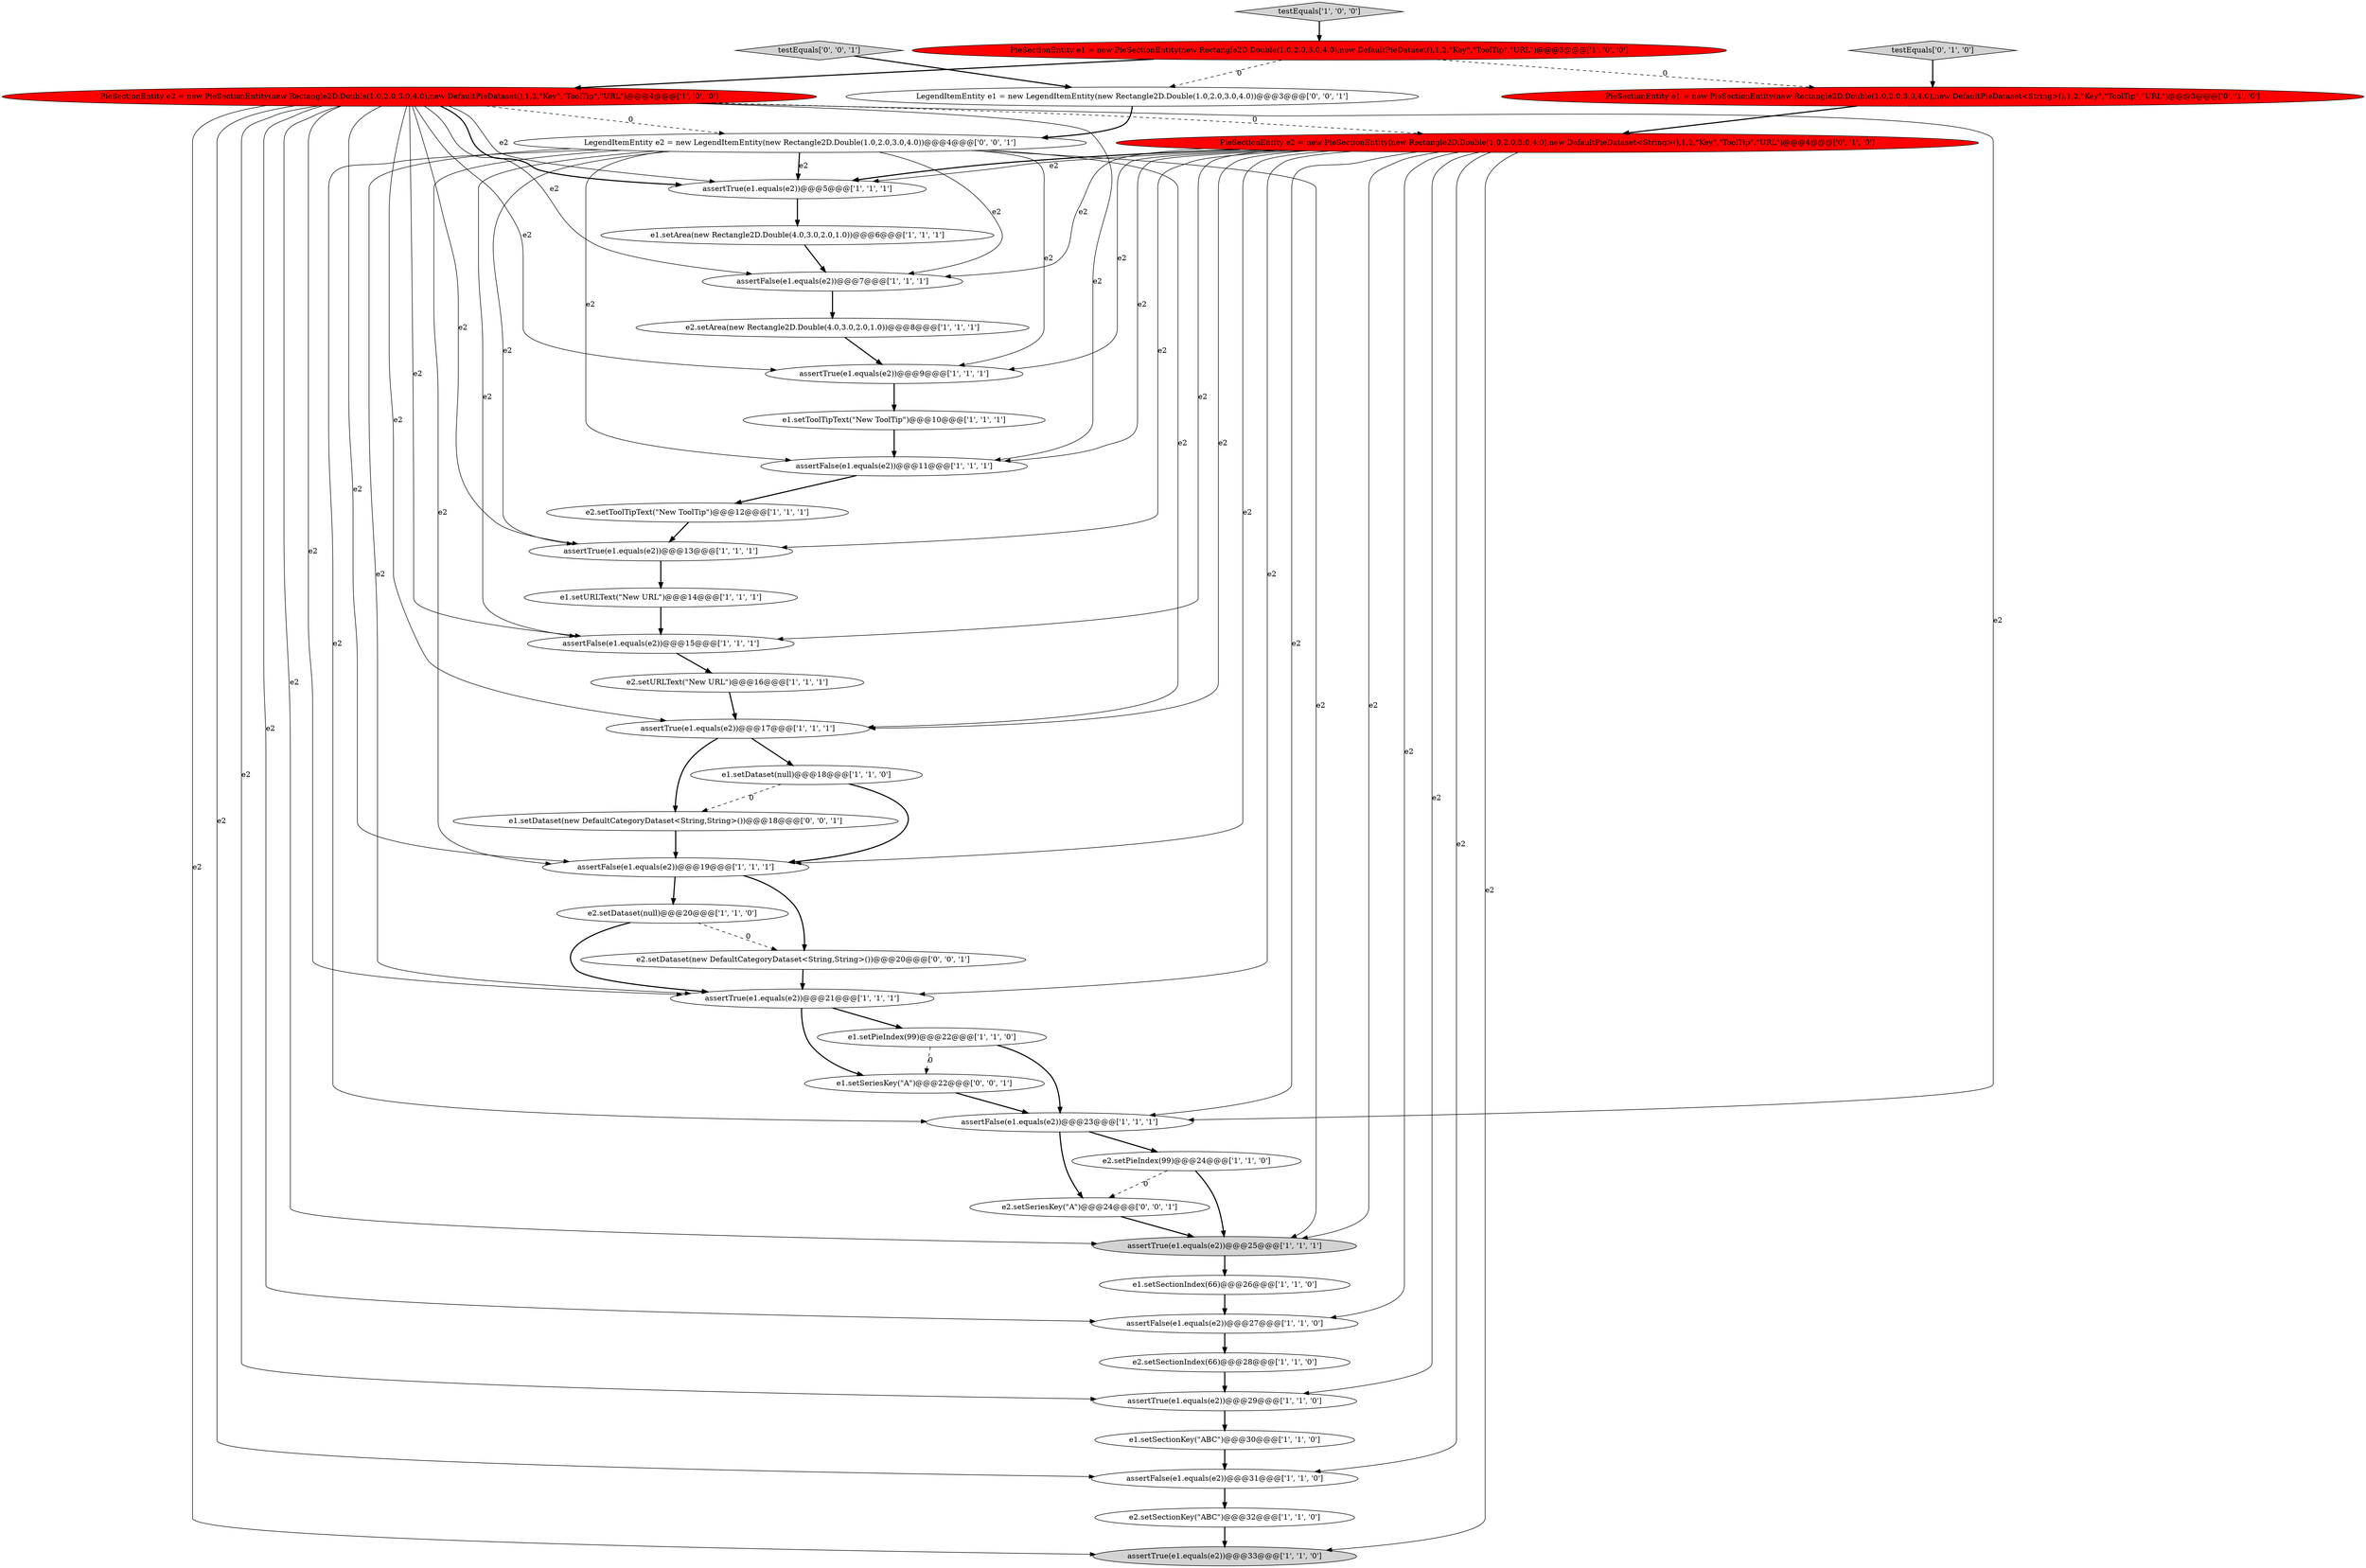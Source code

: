 digraph {
29 [style = filled, label = "assertFalse(e1.equals(e2))@@@7@@@['1', '1', '1']", fillcolor = white, shape = ellipse image = "AAA0AAABBB1BBB"];
37 [style = filled, label = "e2.setDataset(new DefaultCategoryDataset<String,String>())@@@20@@@['0', '0', '1']", fillcolor = white, shape = ellipse image = "AAA0AAABBB3BBB"];
35 [style = filled, label = "e2.setSeriesKey(\"A\")@@@24@@@['0', '0', '1']", fillcolor = white, shape = ellipse image = "AAA0AAABBB3BBB"];
19 [style = filled, label = "assertTrue(e1.equals(e2))@@@21@@@['1', '1', '1']", fillcolor = white, shape = ellipse image = "AAA0AAABBB1BBB"];
22 [style = filled, label = "e1.setSectionKey(\"ABC\")@@@30@@@['1', '1', '0']", fillcolor = white, shape = ellipse image = "AAA0AAABBB1BBB"];
30 [style = filled, label = "PieSectionEntity e1 = new PieSectionEntity(new Rectangle2D.Double(1.0,2.0,3.0,4.0),new DefaultPieDataset(),1,2,\"Key\",\"ToolTip\",\"URL\")@@@3@@@['1', '0', '0']", fillcolor = red, shape = ellipse image = "AAA1AAABBB1BBB"];
11 [style = filled, label = "e2.setPieIndex(99)@@@24@@@['1', '1', '0']", fillcolor = white, shape = ellipse image = "AAA0AAABBB1BBB"];
0 [style = filled, label = "assertTrue(e1.equals(e2))@@@13@@@['1', '1', '1']", fillcolor = white, shape = ellipse image = "AAA0AAABBB1BBB"];
9 [style = filled, label = "e1.setSectionIndex(66)@@@26@@@['1', '1', '0']", fillcolor = white, shape = ellipse image = "AAA0AAABBB1BBB"];
34 [style = filled, label = "testEquals['0', '1', '0']", fillcolor = lightgray, shape = diamond image = "AAA0AAABBB2BBB"];
40 [style = filled, label = "testEquals['0', '0', '1']", fillcolor = lightgray, shape = diamond image = "AAA0AAABBB3BBB"];
8 [style = filled, label = "assertFalse(e1.equals(e2))@@@15@@@['1', '1', '1']", fillcolor = white, shape = ellipse image = "AAA0AAABBB1BBB"];
18 [style = filled, label = "e1.setToolTipText(\"New ToolTip\")@@@10@@@['1', '1', '1']", fillcolor = white, shape = ellipse image = "AAA0AAABBB1BBB"];
23 [style = filled, label = "testEquals['1', '0', '0']", fillcolor = lightgray, shape = diamond image = "AAA0AAABBB1BBB"];
16 [style = filled, label = "PieSectionEntity e2 = new PieSectionEntity(new Rectangle2D.Double(1.0,2.0,3.0,4.0),new DefaultPieDataset(),1,2,\"Key\",\"ToolTip\",\"URL\")@@@4@@@['1', '0', '0']", fillcolor = red, shape = ellipse image = "AAA1AAABBB1BBB"];
31 [style = filled, label = "e2.setToolTipText(\"New ToolTip\")@@@12@@@['1', '1', '1']", fillcolor = white, shape = ellipse image = "AAA0AAABBB1BBB"];
26 [style = filled, label = "e2.setSectionIndex(66)@@@28@@@['1', '1', '0']", fillcolor = white, shape = ellipse image = "AAA0AAABBB1BBB"];
7 [style = filled, label = "e2.setArea(new Rectangle2D.Double(4.0,3.0,2.0,1.0))@@@8@@@['1', '1', '1']", fillcolor = white, shape = ellipse image = "AAA0AAABBB1BBB"];
3 [style = filled, label = "assertFalse(e1.equals(e2))@@@31@@@['1', '1', '0']", fillcolor = white, shape = ellipse image = "AAA0AAABBB1BBB"];
39 [style = filled, label = "e1.setDataset(new DefaultCategoryDataset<String,String>())@@@18@@@['0', '0', '1']", fillcolor = white, shape = ellipse image = "AAA0AAABBB3BBB"];
27 [style = filled, label = "e1.setArea(new Rectangle2D.Double(4.0,3.0,2.0,1.0))@@@6@@@['1', '1', '1']", fillcolor = white, shape = ellipse image = "AAA0AAABBB1BBB"];
10 [style = filled, label = "assertTrue(e1.equals(e2))@@@25@@@['1', '1', '1']", fillcolor = lightgray, shape = ellipse image = "AAA0AAABBB1BBB"];
36 [style = filled, label = "LegendItemEntity e1 = new LegendItemEntity(new Rectangle2D.Double(1.0,2.0,3.0,4.0))@@@3@@@['0', '0', '1']", fillcolor = white, shape = ellipse image = "AAA0AAABBB3BBB"];
41 [style = filled, label = "e1.setSeriesKey(\"A\")@@@22@@@['0', '0', '1']", fillcolor = white, shape = ellipse image = "AAA0AAABBB3BBB"];
28 [style = filled, label = "assertTrue(e1.equals(e2))@@@9@@@['1', '1', '1']", fillcolor = white, shape = ellipse image = "AAA0AAABBB1BBB"];
33 [style = filled, label = "PieSectionEntity e2 = new PieSectionEntity(new Rectangle2D.Double(1.0,2.0,3.0,4.0),new DefaultPieDataset<String>(),1,2,\"Key\",\"ToolTip\",\"URL\")@@@4@@@['0', '1', '0']", fillcolor = red, shape = ellipse image = "AAA1AAABBB2BBB"];
12 [style = filled, label = "e2.setSectionKey(\"ABC\")@@@32@@@['1', '1', '0']", fillcolor = white, shape = ellipse image = "AAA0AAABBB1BBB"];
5 [style = filled, label = "assertFalse(e1.equals(e2))@@@23@@@['1', '1', '1']", fillcolor = white, shape = ellipse image = "AAA0AAABBB1BBB"];
13 [style = filled, label = "e2.setURLText(\"New URL\")@@@16@@@['1', '1', '1']", fillcolor = white, shape = ellipse image = "AAA0AAABBB1BBB"];
14 [style = filled, label = "assertTrue(e1.equals(e2))@@@33@@@['1', '1', '0']", fillcolor = lightgray, shape = ellipse image = "AAA0AAABBB1BBB"];
24 [style = filled, label = "assertTrue(e1.equals(e2))@@@5@@@['1', '1', '1']", fillcolor = white, shape = ellipse image = "AAA0AAABBB1BBB"];
15 [style = filled, label = "assertFalse(e1.equals(e2))@@@27@@@['1', '1', '0']", fillcolor = white, shape = ellipse image = "AAA0AAABBB1BBB"];
1 [style = filled, label = "assertFalse(e1.equals(e2))@@@19@@@['1', '1', '1']", fillcolor = white, shape = ellipse image = "AAA0AAABBB1BBB"];
21 [style = filled, label = "assertTrue(e1.equals(e2))@@@17@@@['1', '1', '1']", fillcolor = white, shape = ellipse image = "AAA0AAABBB1BBB"];
38 [style = filled, label = "LegendItemEntity e2 = new LegendItemEntity(new Rectangle2D.Double(1.0,2.0,3.0,4.0))@@@4@@@['0', '0', '1']", fillcolor = white, shape = ellipse image = "AAA0AAABBB3BBB"];
17 [style = filled, label = "e1.setPieIndex(99)@@@22@@@['1', '1', '0']", fillcolor = white, shape = ellipse image = "AAA0AAABBB1BBB"];
6 [style = filled, label = "assertTrue(e1.equals(e2))@@@29@@@['1', '1', '0']", fillcolor = white, shape = ellipse image = "AAA0AAABBB1BBB"];
20 [style = filled, label = "e1.setURLText(\"New URL\")@@@14@@@['1', '1', '1']", fillcolor = white, shape = ellipse image = "AAA0AAABBB1BBB"];
4 [style = filled, label = "assertFalse(e1.equals(e2))@@@11@@@['1', '1', '1']", fillcolor = white, shape = ellipse image = "AAA0AAABBB1BBB"];
32 [style = filled, label = "PieSectionEntity e1 = new PieSectionEntity(new Rectangle2D.Double(1.0,2.0,3.0,4.0),new DefaultPieDataset<String>(),1,2,\"Key\",\"ToolTip\",\"URL\")@@@3@@@['0', '1', '0']", fillcolor = red, shape = ellipse image = "AAA1AAABBB2BBB"];
25 [style = filled, label = "e1.setDataset(null)@@@18@@@['1', '1', '0']", fillcolor = white, shape = ellipse image = "AAA0AAABBB1BBB"];
2 [style = filled, label = "e2.setDataset(null)@@@20@@@['1', '1', '0']", fillcolor = white, shape = ellipse image = "AAA0AAABBB1BBB"];
16->28 [style = solid, label="e2"];
25->1 [style = bold, label=""];
6->22 [style = bold, label=""];
16->1 [style = solid, label="e2"];
30->32 [style = dashed, label="0"];
33->19 [style = solid, label="e2"];
17->41 [style = dashed, label="0"];
16->10 [style = solid, label="e2"];
16->15 [style = solid, label="e2"];
16->0 [style = solid, label="e2"];
34->32 [style = bold, label=""];
35->10 [style = bold, label=""];
16->33 [style = dashed, label="0"];
16->4 [style = solid, label="e2"];
33->3 [style = solid, label="e2"];
24->27 [style = bold, label=""];
16->5 [style = solid, label="e2"];
17->5 [style = bold, label=""];
28->18 [style = bold, label=""];
23->30 [style = bold, label=""];
21->25 [style = bold, label=""];
16->3 [style = solid, label="e2"];
26->6 [style = bold, label=""];
30->36 [style = dashed, label="0"];
38->8 [style = solid, label="e2"];
38->0 [style = solid, label="e2"];
33->5 [style = solid, label="e2"];
20->8 [style = bold, label=""];
33->1 [style = solid, label="e2"];
18->4 [style = bold, label=""];
19->41 [style = bold, label=""];
2->37 [style = dashed, label="0"];
12->14 [style = bold, label=""];
38->29 [style = solid, label="e2"];
33->8 [style = solid, label="e2"];
0->20 [style = bold, label=""];
5->11 [style = bold, label=""];
33->0 [style = solid, label="e2"];
27->29 [style = bold, label=""];
16->29 [style = solid, label="e2"];
33->29 [style = solid, label="e2"];
16->6 [style = solid, label="e2"];
38->24 [style = solid, label="e2"];
38->24 [style = bold, label=""];
31->0 [style = bold, label=""];
16->24 [style = bold, label=""];
16->19 [style = solid, label="e2"];
38->19 [style = solid, label="e2"];
19->17 [style = bold, label=""];
33->4 [style = solid, label="e2"];
3->12 [style = bold, label=""];
16->14 [style = solid, label="e2"];
38->4 [style = solid, label="e2"];
32->33 [style = bold, label=""];
4->31 [style = bold, label=""];
7->28 [style = bold, label=""];
21->39 [style = bold, label=""];
40->36 [style = bold, label=""];
11->10 [style = bold, label=""];
33->24 [style = bold, label=""];
38->5 [style = solid, label="e2"];
39->1 [style = bold, label=""];
1->2 [style = bold, label=""];
33->14 [style = solid, label="e2"];
10->9 [style = bold, label=""];
5->35 [style = bold, label=""];
25->39 [style = dashed, label="0"];
16->24 [style = solid, label="e2"];
8->13 [style = bold, label=""];
1->37 [style = bold, label=""];
33->21 [style = solid, label="e2"];
16->38 [style = dashed, label="0"];
2->19 [style = bold, label=""];
16->8 [style = solid, label="e2"];
15->26 [style = bold, label=""];
33->6 [style = solid, label="e2"];
22->3 [style = bold, label=""];
33->10 [style = solid, label="e2"];
38->21 [style = solid, label="e2"];
38->10 [style = solid, label="e2"];
9->15 [style = bold, label=""];
38->1 [style = solid, label="e2"];
38->28 [style = solid, label="e2"];
16->21 [style = solid, label="e2"];
29->7 [style = bold, label=""];
33->24 [style = solid, label="e2"];
33->28 [style = solid, label="e2"];
37->19 [style = bold, label=""];
36->38 [style = bold, label=""];
30->16 [style = bold, label=""];
13->21 [style = bold, label=""];
11->35 [style = dashed, label="0"];
33->15 [style = solid, label="e2"];
41->5 [style = bold, label=""];
}
